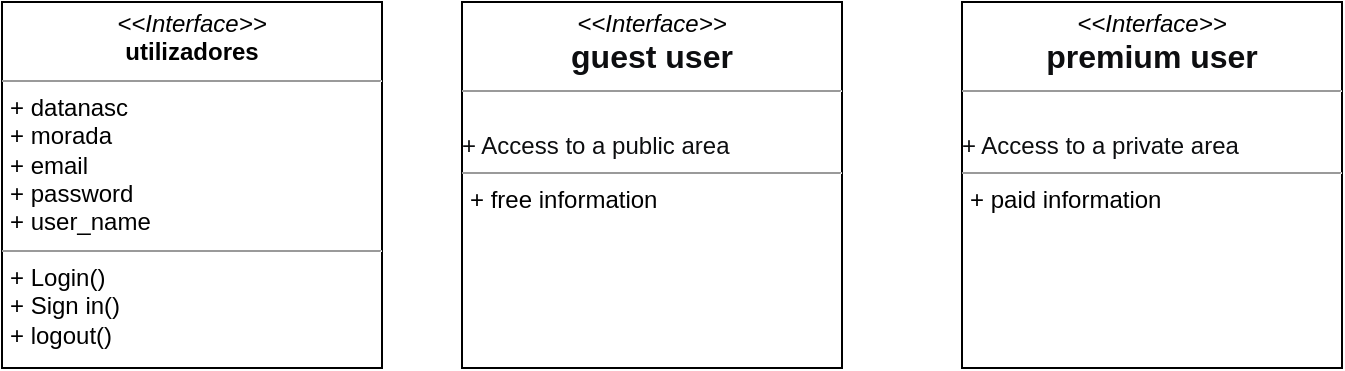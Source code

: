 <mxfile version="20.6.0" type="github">
  <diagram name="Page-1" id="c4acf3e9-155e-7222-9cf6-157b1a14988f">
    <mxGraphModel dx="1422" dy="705" grid="1" gridSize="10" guides="1" tooltips="1" connect="1" arrows="1" fold="1" page="1" pageScale="1" pageWidth="850" pageHeight="1100" background="none" math="0" shadow="0">
      <root>
        <mxCell id="0" />
        <mxCell id="1" parent="0" />
        <mxCell id="5d2195bd80daf111-18" value="&lt;p style=&quot;margin:0px;margin-top:4px;text-align:center;&quot;&gt;&lt;i&gt;&amp;lt;&amp;lt;Interface&amp;gt;&amp;gt;&lt;/i&gt;&lt;br&gt;&lt;b&gt;utilizadores&lt;/b&gt;&lt;/p&gt;&lt;hr size=&quot;1&quot;&gt;&lt;p style=&quot;margin:0px;margin-left:4px;&quot;&gt;+ datanasc&lt;br&gt;+ morada&lt;/p&gt;&lt;p style=&quot;margin:0px;margin-left:4px;&quot;&gt;+ email&lt;/p&gt;&lt;p style=&quot;margin:0px;margin-left:4px;&quot;&gt;&lt;span style=&quot;background-color: initial;&quot;&gt;+ password&lt;br&gt;&lt;/span&gt;+ user_name&lt;/p&gt;&lt;hr size=&quot;1&quot;&gt;&lt;p style=&quot;margin:0px;margin-left:4px;&quot;&gt;+ Login()&lt;br&gt;+ Sign in()&lt;/p&gt;&lt;p style=&quot;margin:0px;margin-left:4px;&quot;&gt;+ logout()&lt;/p&gt;" style="verticalAlign=top;align=left;overflow=fill;fontSize=12;fontFamily=Helvetica;html=1;rounded=0;shadow=0;comic=0;labelBackgroundColor=none;strokeWidth=1" parent="1" vertex="1">
          <mxGeometry x="40" y="87" width="190" height="183" as="geometry" />
        </mxCell>
        <mxCell id="U7lJX6atKXLj5nYf8dTg-1" value="&lt;p style=&quot;margin:0px;margin-top:4px;text-align:center;&quot;&gt;&lt;i&gt;&amp;lt;&amp;lt;Interface&amp;gt;&amp;gt;&lt;/i&gt;&lt;br&gt;&lt;span id=&quot;docs-internal-guid-162300e9-7fff-615d-8241-27b93749e002&quot;&gt;&lt;b&gt;&lt;span style=&quot;font-size: 12pt; font-family: Arial; color: rgb(13, 14, 16); background-color: transparent; font-variant-numeric: normal; font-variant-east-asian: normal; vertical-align: baseline;&quot;&gt;guest &lt;/span&gt;&lt;span style=&quot;font-size: 12pt; color: rgb(13, 14, 16); background-color: transparent; font-variant-numeric: normal; font-variant-east-asian: normal; vertical-align: baseline;&quot;&gt;user&lt;/span&gt;&lt;/b&gt;&lt;/span&gt;&lt;br&gt;&lt;/p&gt;&lt;hr size=&quot;1&quot;&gt;&lt;p style=&quot;margin:0px;margin-left:4px;&quot;&gt;&lt;br&gt;&lt;/p&gt;&lt;span id=&quot;docs-internal-guid-a093aedd-7fff-57dc-1b45-3bb8c17fe3ff&quot;&gt;&lt;span style=&quot;background-color: transparent; font-variant-numeric: normal; font-variant-east-asian: normal; vertical-align: baseline;&quot;&gt;&lt;font style=&quot;font-size: 12px;&quot;&gt;&lt;font color=&quot;#0d0e10&quot;&gt;+ Access to a public area&amp;nbsp;&lt;/font&gt;&lt;/font&gt;&lt;/span&gt;&lt;/span&gt;&lt;hr size=&quot;1&quot;&gt;&lt;p style=&quot;margin:0px;margin-left:4px;&quot;&gt;+ free information&lt;/p&gt;" style="verticalAlign=top;align=left;overflow=fill;fontSize=12;fontFamily=Helvetica;html=1;rounded=0;shadow=0;comic=0;labelBackgroundColor=none;strokeWidth=1" vertex="1" parent="1">
          <mxGeometry x="270" y="87" width="190" height="183" as="geometry" />
        </mxCell>
        <mxCell id="U7lJX6atKXLj5nYf8dTg-3" value="&lt;p style=&quot;margin:0px;margin-top:4px;text-align:center;&quot;&gt;&lt;i&gt;&amp;lt;&amp;lt;Interface&amp;gt;&amp;gt;&lt;/i&gt;&lt;br&gt;&lt;span id=&quot;docs-internal-guid-162300e9-7fff-615d-8241-27b93749e002&quot;&gt;&lt;b&gt;&lt;span style=&quot;font-size: 12pt; font-family: Arial; color: rgb(13, 14, 16); background-color: transparent; font-variant-numeric: normal; font-variant-east-asian: normal; vertical-align: baseline;&quot;&gt;premium&amp;nbsp;&lt;/span&gt;&lt;span style=&quot;font-size: 12pt; color: rgb(13, 14, 16); background-color: transparent; font-variant-numeric: normal; font-variant-east-asian: normal; vertical-align: baseline;&quot;&gt;user&lt;/span&gt;&lt;/b&gt;&lt;/span&gt;&lt;br&gt;&lt;/p&gt;&lt;hr size=&quot;1&quot;&gt;&lt;p style=&quot;margin:0px;margin-left:4px;&quot;&gt;&lt;br&gt;&lt;/p&gt;&lt;span id=&quot;docs-internal-guid-a093aedd-7fff-57dc-1b45-3bb8c17fe3ff&quot;&gt;&lt;span style=&quot;background-color: transparent; font-variant-numeric: normal; font-variant-east-asian: normal; vertical-align: baseline;&quot;&gt;&lt;font style=&quot;font-size: 12px;&quot;&gt;&lt;font color=&quot;#0d0e10&quot;&gt;+ Access to a private area&amp;nbsp;&lt;/font&gt;&lt;/font&gt;&lt;/span&gt;&lt;/span&gt;&lt;hr size=&quot;1&quot;&gt;&lt;p style=&quot;margin:0px;margin-left:4px;&quot;&gt;+ paid information&lt;/p&gt;" style="verticalAlign=top;align=left;overflow=fill;fontSize=12;fontFamily=Helvetica;html=1;rounded=0;shadow=0;comic=0;labelBackgroundColor=none;strokeWidth=1" vertex="1" parent="1">
          <mxGeometry x="520" y="87" width="190" height="183" as="geometry" />
        </mxCell>
      </root>
    </mxGraphModel>
  </diagram>
</mxfile>
